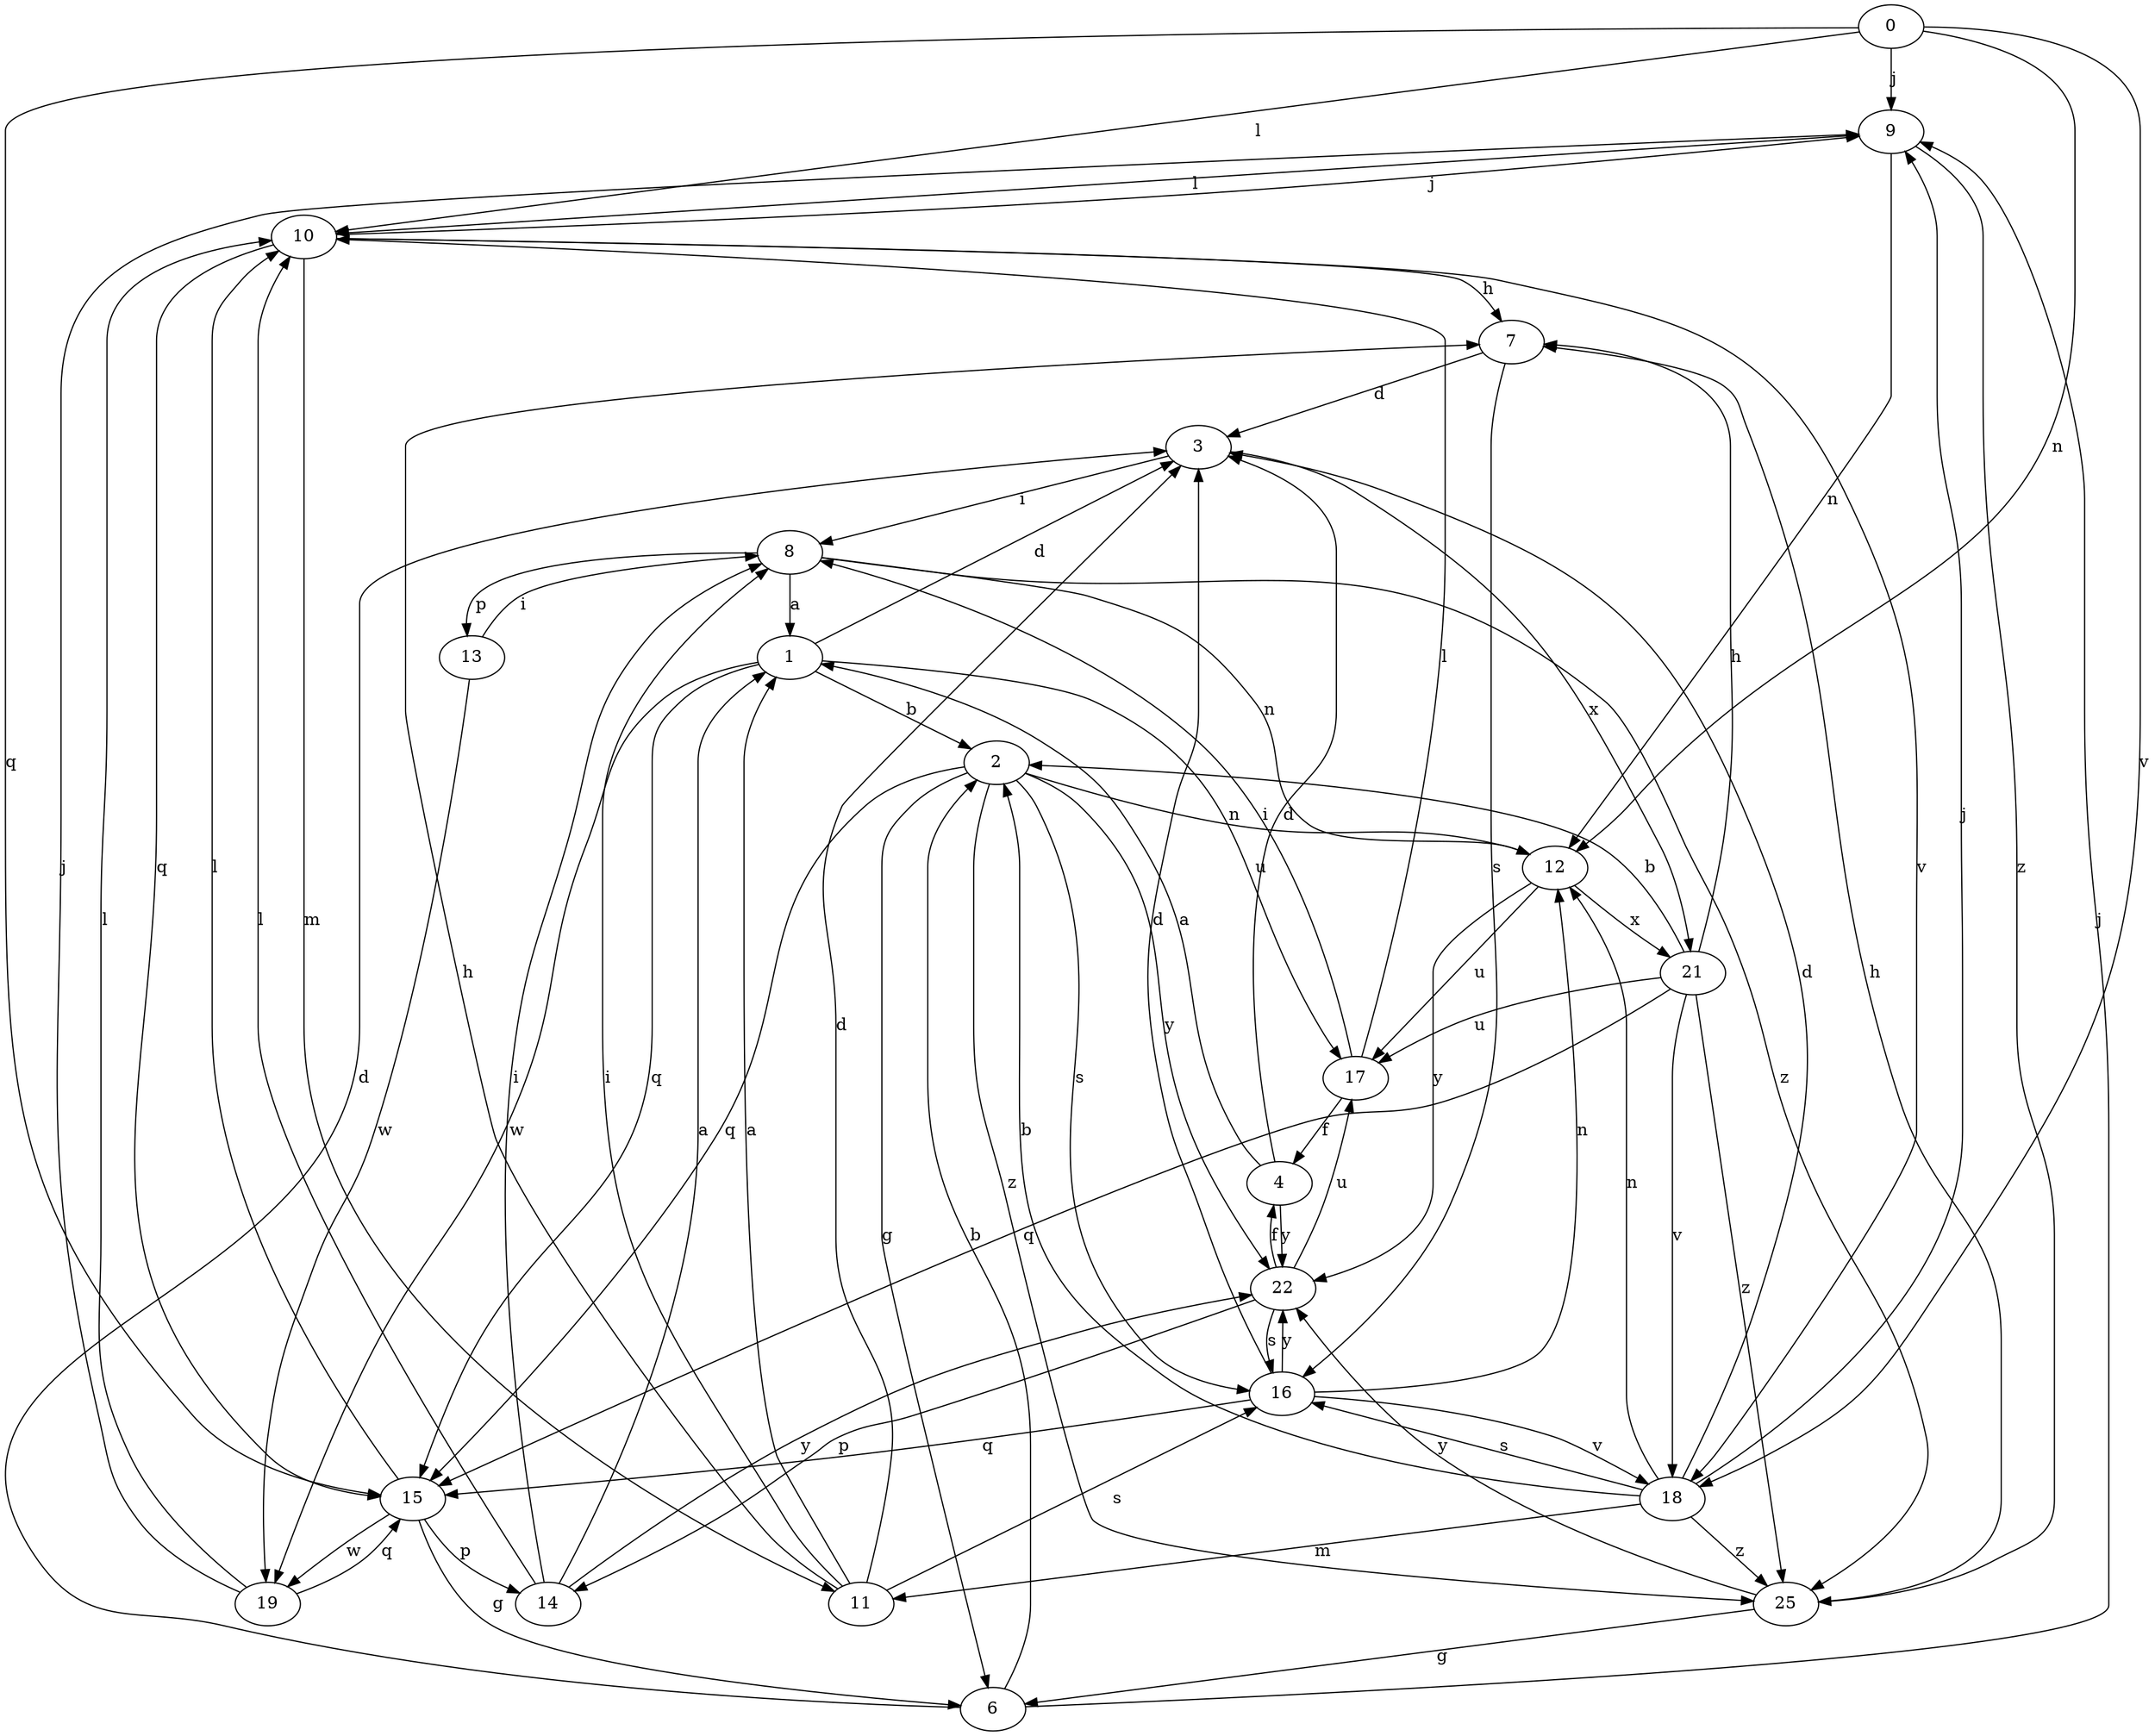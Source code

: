 strict digraph  {
0;
1;
2;
3;
4;
6;
7;
8;
9;
10;
11;
12;
13;
14;
15;
16;
17;
18;
19;
21;
22;
25;
0 -> 9  [label=j];
0 -> 10  [label=l];
0 -> 12  [label=n];
0 -> 15  [label=q];
0 -> 18  [label=v];
1 -> 2  [label=b];
1 -> 3  [label=d];
1 -> 15  [label=q];
1 -> 17  [label=u];
1 -> 19  [label=w];
2 -> 6  [label=g];
2 -> 12  [label=n];
2 -> 15  [label=q];
2 -> 16  [label=s];
2 -> 22  [label=y];
2 -> 25  [label=z];
3 -> 8  [label=i];
3 -> 21  [label=x];
4 -> 1  [label=a];
4 -> 3  [label=d];
4 -> 22  [label=y];
6 -> 2  [label=b];
6 -> 3  [label=d];
6 -> 9  [label=j];
7 -> 3  [label=d];
7 -> 16  [label=s];
8 -> 1  [label=a];
8 -> 12  [label=n];
8 -> 13  [label=p];
8 -> 25  [label=z];
9 -> 10  [label=l];
9 -> 12  [label=n];
9 -> 25  [label=z];
10 -> 7  [label=h];
10 -> 9  [label=j];
10 -> 11  [label=m];
10 -> 15  [label=q];
10 -> 18  [label=v];
11 -> 1  [label=a];
11 -> 3  [label=d];
11 -> 7  [label=h];
11 -> 8  [label=i];
11 -> 16  [label=s];
12 -> 17  [label=u];
12 -> 21  [label=x];
12 -> 22  [label=y];
13 -> 8  [label=i];
13 -> 19  [label=w];
14 -> 1  [label=a];
14 -> 8  [label=i];
14 -> 10  [label=l];
14 -> 22  [label=y];
15 -> 6  [label=g];
15 -> 10  [label=l];
15 -> 14  [label=p];
15 -> 19  [label=w];
16 -> 3  [label=d];
16 -> 12  [label=n];
16 -> 15  [label=q];
16 -> 18  [label=v];
16 -> 22  [label=y];
17 -> 4  [label=f];
17 -> 8  [label=i];
17 -> 10  [label=l];
18 -> 2  [label=b];
18 -> 3  [label=d];
18 -> 9  [label=j];
18 -> 11  [label=m];
18 -> 12  [label=n];
18 -> 16  [label=s];
18 -> 25  [label=z];
19 -> 9  [label=j];
19 -> 10  [label=l];
19 -> 15  [label=q];
21 -> 2  [label=b];
21 -> 7  [label=h];
21 -> 15  [label=q];
21 -> 17  [label=u];
21 -> 18  [label=v];
21 -> 25  [label=z];
22 -> 4  [label=f];
22 -> 14  [label=p];
22 -> 16  [label=s];
22 -> 17  [label=u];
25 -> 6  [label=g];
25 -> 7  [label=h];
25 -> 22  [label=y];
}
